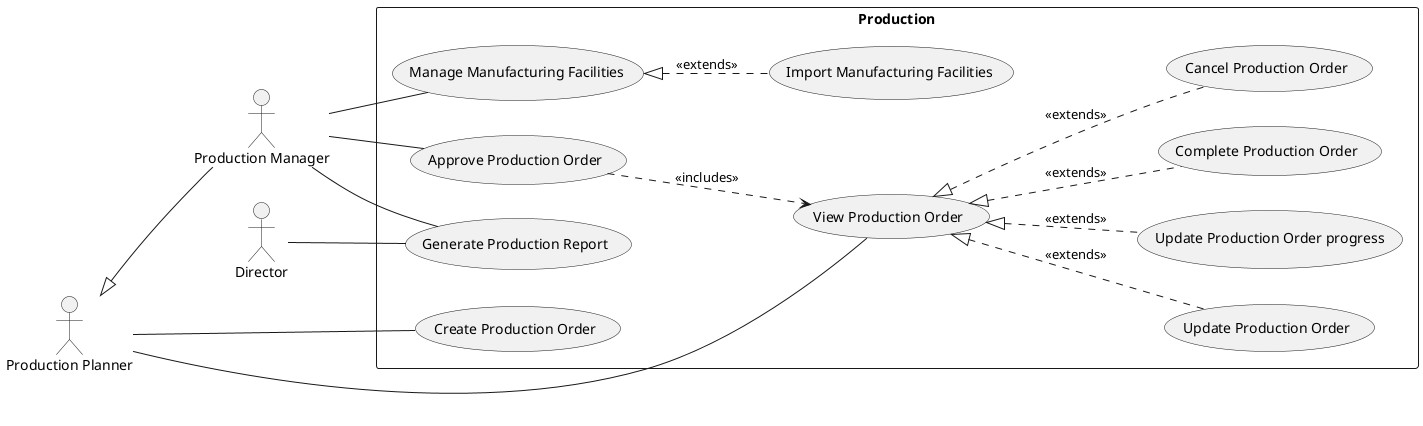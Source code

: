 @startuml production
left to right direction

:Production Planner: as pp
:Production Manager: as pm
pp <|-- pm

:Director: as d

rectangle Production {
  pp -- (View Production Order)
  pp -- (Create Production Order)
  (View Production Order) <|.. (Update Production Order) : <<extends>>
  (View Production Order) <|.. (Update Production Order progress) : <<extends>>
  (View Production Order) <|.. (Complete Production Order) : <<extends>>
  (View Production Order) <|.. (Cancel Production Order) : <<extends>>

  pm -- (Approve Production Order)
  (Approve Production Order) ..> (View Production Order) : <<includes>>

  pm -- (Manage Manufacturing Facilities)
  (Manage Manufacturing Facilities) <|.. (Import Manufacturing Facilities) : <<extends>>
  pm -- (Generate Production Report)
  d -- (Generate Production Report)
}
@enduml